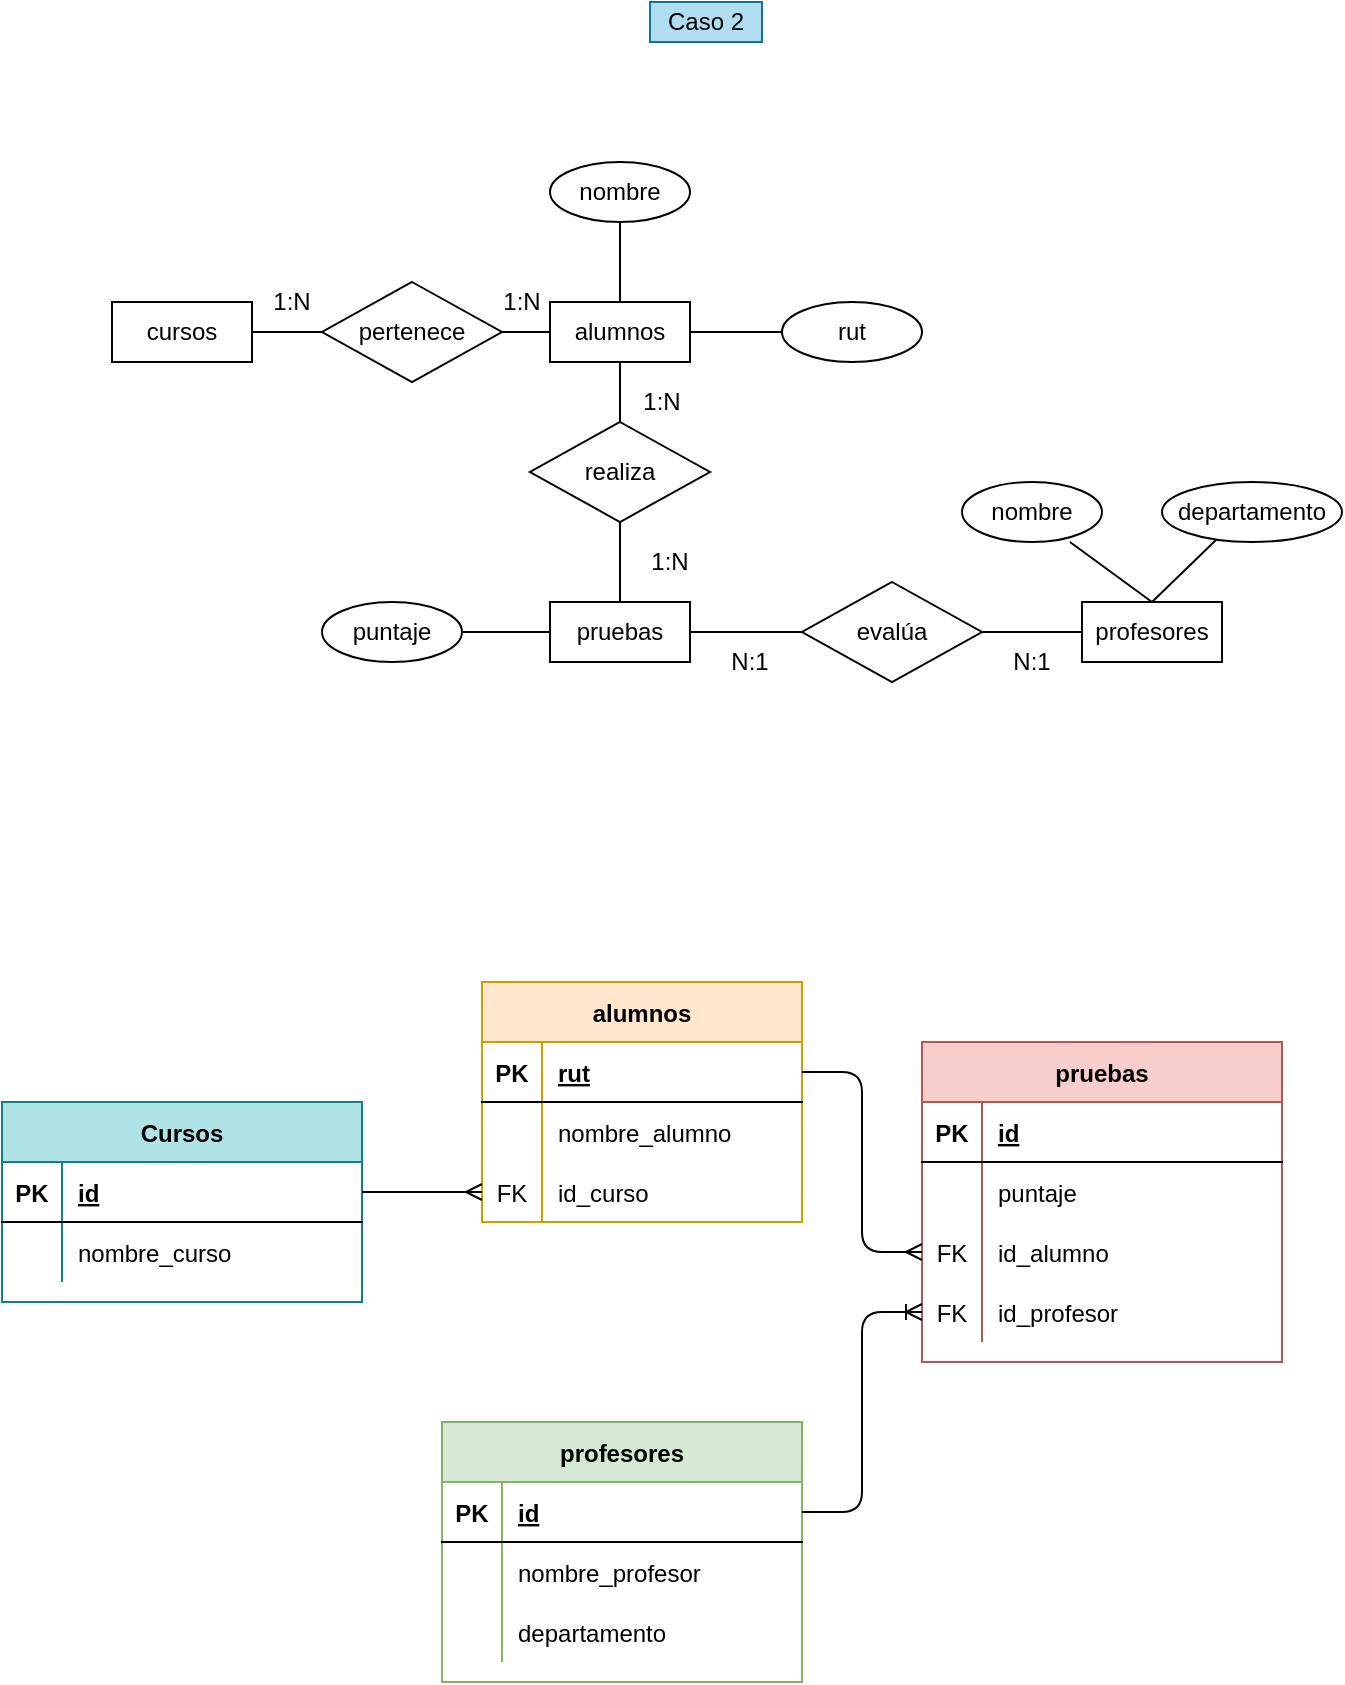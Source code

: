 <mxfile version="14.5.7" type="device"><diagram id="KsaCdI42bRrtRYjtiypa" name="Page-1"><mxGraphModel dx="1422" dy="705" grid="1" gridSize="10" guides="1" tooltips="1" connect="1" arrows="1" fold="1" page="1" pageScale="1" pageWidth="827" pageHeight="1169" math="0" shadow="0"><root><mxCell id="0"/><mxCell id="1" parent="0"/><mxCell id="I9f9iadQ1gRDHW7K-bCq-1" value="alumnos" style="shape=table;startSize=30;container=1;collapsible=1;childLayout=tableLayout;fixedRows=1;rowLines=0;fontStyle=1;align=center;resizeLast=1;fillColor=#ffe6cc;strokeColor=#d79b00;" vertex="1" parent="1"><mxGeometry x="310" y="510" width="160" height="120" as="geometry"/></mxCell><mxCell id="I9f9iadQ1gRDHW7K-bCq-2" value="" style="shape=partialRectangle;collapsible=0;dropTarget=0;pointerEvents=0;fillColor=none;top=0;left=0;bottom=1;right=0;points=[[0,0.5],[1,0.5]];portConstraint=eastwest;" vertex="1" parent="I9f9iadQ1gRDHW7K-bCq-1"><mxGeometry y="30" width="160" height="30" as="geometry"/></mxCell><mxCell id="I9f9iadQ1gRDHW7K-bCq-3" value="PK" style="shape=partialRectangle;connectable=0;fillColor=none;top=0;left=0;bottom=0;right=0;fontStyle=1;overflow=hidden;" vertex="1" parent="I9f9iadQ1gRDHW7K-bCq-2"><mxGeometry width="30" height="30" as="geometry"/></mxCell><mxCell id="I9f9iadQ1gRDHW7K-bCq-4" value="rut" style="shape=partialRectangle;connectable=0;fillColor=none;top=0;left=0;bottom=0;right=0;align=left;spacingLeft=6;fontStyle=5;overflow=hidden;" vertex="1" parent="I9f9iadQ1gRDHW7K-bCq-2"><mxGeometry x="30" width="130" height="30" as="geometry"/></mxCell><mxCell id="I9f9iadQ1gRDHW7K-bCq-5" value="" style="shape=partialRectangle;collapsible=0;dropTarget=0;pointerEvents=0;fillColor=none;top=0;left=0;bottom=0;right=0;points=[[0,0.5],[1,0.5]];portConstraint=eastwest;" vertex="1" parent="I9f9iadQ1gRDHW7K-bCq-1"><mxGeometry y="60" width="160" height="30" as="geometry"/></mxCell><mxCell id="I9f9iadQ1gRDHW7K-bCq-6" value="" style="shape=partialRectangle;connectable=0;fillColor=none;top=0;left=0;bottom=0;right=0;editable=1;overflow=hidden;" vertex="1" parent="I9f9iadQ1gRDHW7K-bCq-5"><mxGeometry width="30" height="30" as="geometry"/></mxCell><mxCell id="I9f9iadQ1gRDHW7K-bCq-7" value="nombre_alumno" style="shape=partialRectangle;connectable=0;fillColor=none;top=0;left=0;bottom=0;right=0;align=left;spacingLeft=6;overflow=hidden;" vertex="1" parent="I9f9iadQ1gRDHW7K-bCq-5"><mxGeometry x="30" width="130" height="30" as="geometry"/></mxCell><mxCell id="I9f9iadQ1gRDHW7K-bCq-76" value="" style="shape=partialRectangle;collapsible=0;dropTarget=0;pointerEvents=0;fillColor=none;top=0;left=0;bottom=0;right=0;points=[[0,0.5],[1,0.5]];portConstraint=eastwest;" vertex="1" parent="I9f9iadQ1gRDHW7K-bCq-1"><mxGeometry y="90" width="160" height="30" as="geometry"/></mxCell><mxCell id="I9f9iadQ1gRDHW7K-bCq-77" value="FK" style="shape=partialRectangle;connectable=0;fillColor=none;top=0;left=0;bottom=0;right=0;editable=1;overflow=hidden;" vertex="1" parent="I9f9iadQ1gRDHW7K-bCq-76"><mxGeometry width="30" height="30" as="geometry"/></mxCell><mxCell id="I9f9iadQ1gRDHW7K-bCq-78" value="id_curso" style="shape=partialRectangle;connectable=0;fillColor=none;top=0;left=0;bottom=0;right=0;align=left;spacingLeft=6;overflow=hidden;" vertex="1" parent="I9f9iadQ1gRDHW7K-bCq-76"><mxGeometry x="30" width="130" height="30" as="geometry"/></mxCell><mxCell id="I9f9iadQ1gRDHW7K-bCq-14" value="pruebas" style="shape=table;startSize=30;container=1;collapsible=1;childLayout=tableLayout;fixedRows=1;rowLines=0;fontStyle=1;align=center;resizeLast=1;fillColor=#f8cecc;strokeColor=#b85450;" vertex="1" parent="1"><mxGeometry x="530" y="540" width="180" height="160" as="geometry"/></mxCell><mxCell id="I9f9iadQ1gRDHW7K-bCq-15" value="" style="shape=partialRectangle;collapsible=0;dropTarget=0;pointerEvents=0;fillColor=none;top=0;left=0;bottom=1;right=0;points=[[0,0.5],[1,0.5]];portConstraint=eastwest;" vertex="1" parent="I9f9iadQ1gRDHW7K-bCq-14"><mxGeometry y="30" width="180" height="30" as="geometry"/></mxCell><mxCell id="I9f9iadQ1gRDHW7K-bCq-16" value="PK" style="shape=partialRectangle;connectable=0;fillColor=none;top=0;left=0;bottom=0;right=0;fontStyle=1;overflow=hidden;" vertex="1" parent="I9f9iadQ1gRDHW7K-bCq-15"><mxGeometry width="30" height="30" as="geometry"/></mxCell><mxCell id="I9f9iadQ1gRDHW7K-bCq-17" value="id" style="shape=partialRectangle;connectable=0;fillColor=none;top=0;left=0;bottom=0;right=0;align=left;spacingLeft=6;fontStyle=5;overflow=hidden;" vertex="1" parent="I9f9iadQ1gRDHW7K-bCq-15"><mxGeometry x="30" width="150" height="30" as="geometry"/></mxCell><mxCell id="I9f9iadQ1gRDHW7K-bCq-18" value="" style="shape=partialRectangle;collapsible=0;dropTarget=0;pointerEvents=0;fillColor=none;top=0;left=0;bottom=0;right=0;points=[[0,0.5],[1,0.5]];portConstraint=eastwest;" vertex="1" parent="I9f9iadQ1gRDHW7K-bCq-14"><mxGeometry y="60" width="180" height="30" as="geometry"/></mxCell><mxCell id="I9f9iadQ1gRDHW7K-bCq-19" value="" style="shape=partialRectangle;connectable=0;fillColor=none;top=0;left=0;bottom=0;right=0;editable=1;overflow=hidden;" vertex="1" parent="I9f9iadQ1gRDHW7K-bCq-18"><mxGeometry width="30" height="30" as="geometry"/></mxCell><mxCell id="I9f9iadQ1gRDHW7K-bCq-20" value="puntaje" style="shape=partialRectangle;connectable=0;fillColor=none;top=0;left=0;bottom=0;right=0;align=left;spacingLeft=6;overflow=hidden;" vertex="1" parent="I9f9iadQ1gRDHW7K-bCq-18"><mxGeometry x="30" width="150" height="30" as="geometry"/></mxCell><mxCell id="I9f9iadQ1gRDHW7K-bCq-57" value="" style="shape=partialRectangle;collapsible=0;dropTarget=0;pointerEvents=0;fillColor=none;top=0;left=0;bottom=0;right=0;points=[[0,0.5],[1,0.5]];portConstraint=eastwest;" vertex="1" parent="I9f9iadQ1gRDHW7K-bCq-14"><mxGeometry y="90" width="180" height="30" as="geometry"/></mxCell><mxCell id="I9f9iadQ1gRDHW7K-bCq-58" value="FK" style="shape=partialRectangle;connectable=0;fillColor=none;top=0;left=0;bottom=0;right=0;editable=1;overflow=hidden;" vertex="1" parent="I9f9iadQ1gRDHW7K-bCq-57"><mxGeometry width="30" height="30" as="geometry"/></mxCell><mxCell id="I9f9iadQ1gRDHW7K-bCq-59" value="id_alumno" style="shape=partialRectangle;connectable=0;fillColor=none;top=0;left=0;bottom=0;right=0;align=left;spacingLeft=6;overflow=hidden;" vertex="1" parent="I9f9iadQ1gRDHW7K-bCq-57"><mxGeometry x="30" width="150" height="30" as="geometry"/></mxCell><mxCell id="I9f9iadQ1gRDHW7K-bCq-60" value="" style="shape=partialRectangle;collapsible=0;dropTarget=0;pointerEvents=0;fillColor=none;top=0;left=0;bottom=0;right=0;points=[[0,0.5],[1,0.5]];portConstraint=eastwest;" vertex="1" parent="I9f9iadQ1gRDHW7K-bCq-14"><mxGeometry y="120" width="180" height="30" as="geometry"/></mxCell><mxCell id="I9f9iadQ1gRDHW7K-bCq-61" value="FK" style="shape=partialRectangle;connectable=0;fillColor=none;top=0;left=0;bottom=0;right=0;editable=1;overflow=hidden;" vertex="1" parent="I9f9iadQ1gRDHW7K-bCq-60"><mxGeometry width="30" height="30" as="geometry"/></mxCell><mxCell id="I9f9iadQ1gRDHW7K-bCq-62" value="id_profesor" style="shape=partialRectangle;connectable=0;fillColor=none;top=0;left=0;bottom=0;right=0;align=left;spacingLeft=6;overflow=hidden;" vertex="1" parent="I9f9iadQ1gRDHW7K-bCq-60"><mxGeometry x="30" width="150" height="30" as="geometry"/></mxCell><mxCell id="I9f9iadQ1gRDHW7K-bCq-44" value="profesores" style="shape=table;startSize=30;container=1;collapsible=1;childLayout=tableLayout;fixedRows=1;rowLines=0;fontStyle=1;align=center;resizeLast=1;fillColor=#d5e8d4;strokeColor=#82b366;" vertex="1" parent="1"><mxGeometry x="290" y="730" width="180" height="130" as="geometry"/></mxCell><mxCell id="I9f9iadQ1gRDHW7K-bCq-45" value="" style="shape=partialRectangle;collapsible=0;dropTarget=0;pointerEvents=0;fillColor=none;top=0;left=0;bottom=1;right=0;points=[[0,0.5],[1,0.5]];portConstraint=eastwest;" vertex="1" parent="I9f9iadQ1gRDHW7K-bCq-44"><mxGeometry y="30" width="180" height="30" as="geometry"/></mxCell><mxCell id="I9f9iadQ1gRDHW7K-bCq-46" value="PK" style="shape=partialRectangle;connectable=0;fillColor=none;top=0;left=0;bottom=0;right=0;fontStyle=1;overflow=hidden;" vertex="1" parent="I9f9iadQ1gRDHW7K-bCq-45"><mxGeometry width="30" height="30" as="geometry"/></mxCell><mxCell id="I9f9iadQ1gRDHW7K-bCq-47" value="id" style="shape=partialRectangle;connectable=0;fillColor=none;top=0;left=0;bottom=0;right=0;align=left;spacingLeft=6;fontStyle=5;overflow=hidden;" vertex="1" parent="I9f9iadQ1gRDHW7K-bCq-45"><mxGeometry x="30" width="150" height="30" as="geometry"/></mxCell><mxCell id="I9f9iadQ1gRDHW7K-bCq-48" value="" style="shape=partialRectangle;collapsible=0;dropTarget=0;pointerEvents=0;fillColor=none;top=0;left=0;bottom=0;right=0;points=[[0,0.5],[1,0.5]];portConstraint=eastwest;" vertex="1" parent="I9f9iadQ1gRDHW7K-bCq-44"><mxGeometry y="60" width="180" height="30" as="geometry"/></mxCell><mxCell id="I9f9iadQ1gRDHW7K-bCq-49" value="" style="shape=partialRectangle;connectable=0;fillColor=none;top=0;left=0;bottom=0;right=0;editable=1;overflow=hidden;" vertex="1" parent="I9f9iadQ1gRDHW7K-bCq-48"><mxGeometry width="30" height="30" as="geometry"/></mxCell><mxCell id="I9f9iadQ1gRDHW7K-bCq-50" value="nombre_profesor" style="shape=partialRectangle;connectable=0;fillColor=none;top=0;left=0;bottom=0;right=0;align=left;spacingLeft=6;overflow=hidden;" vertex="1" parent="I9f9iadQ1gRDHW7K-bCq-48"><mxGeometry x="30" width="150" height="30" as="geometry"/></mxCell><mxCell id="I9f9iadQ1gRDHW7K-bCq-51" value="" style="shape=partialRectangle;collapsible=0;dropTarget=0;pointerEvents=0;fillColor=none;top=0;left=0;bottom=0;right=0;points=[[0,0.5],[1,0.5]];portConstraint=eastwest;" vertex="1" parent="I9f9iadQ1gRDHW7K-bCq-44"><mxGeometry y="90" width="180" height="30" as="geometry"/></mxCell><mxCell id="I9f9iadQ1gRDHW7K-bCq-52" value="" style="shape=partialRectangle;connectable=0;fillColor=none;top=0;left=0;bottom=0;right=0;editable=1;overflow=hidden;" vertex="1" parent="I9f9iadQ1gRDHW7K-bCq-51"><mxGeometry width="30" height="30" as="geometry"/></mxCell><mxCell id="I9f9iadQ1gRDHW7K-bCq-53" value="departamento" style="shape=partialRectangle;connectable=0;fillColor=none;top=0;left=0;bottom=0;right=0;align=left;spacingLeft=6;overflow=hidden;" vertex="1" parent="I9f9iadQ1gRDHW7K-bCq-51"><mxGeometry x="30" width="150" height="30" as="geometry"/></mxCell><mxCell id="I9f9iadQ1gRDHW7K-bCq-63" value="Cursos" style="shape=table;startSize=30;container=1;collapsible=1;childLayout=tableLayout;fixedRows=1;rowLines=0;fontStyle=1;align=center;resizeLast=1;fillColor=#b0e3e6;strokeColor=#0e8088;" vertex="1" parent="1"><mxGeometry x="70" y="570" width="180" height="100" as="geometry"/></mxCell><mxCell id="I9f9iadQ1gRDHW7K-bCq-64" value="" style="shape=partialRectangle;collapsible=0;dropTarget=0;pointerEvents=0;fillColor=none;top=0;left=0;bottom=1;right=0;points=[[0,0.5],[1,0.5]];portConstraint=eastwest;" vertex="1" parent="I9f9iadQ1gRDHW7K-bCq-63"><mxGeometry y="30" width="180" height="30" as="geometry"/></mxCell><mxCell id="I9f9iadQ1gRDHW7K-bCq-65" value="PK" style="shape=partialRectangle;connectable=0;fillColor=none;top=0;left=0;bottom=0;right=0;fontStyle=1;overflow=hidden;" vertex="1" parent="I9f9iadQ1gRDHW7K-bCq-64"><mxGeometry width="30" height="30" as="geometry"/></mxCell><mxCell id="I9f9iadQ1gRDHW7K-bCq-66" value="id" style="shape=partialRectangle;connectable=0;fillColor=none;top=0;left=0;bottom=0;right=0;align=left;spacingLeft=6;fontStyle=5;overflow=hidden;" vertex="1" parent="I9f9iadQ1gRDHW7K-bCq-64"><mxGeometry x="30" width="150" height="30" as="geometry"/></mxCell><mxCell id="I9f9iadQ1gRDHW7K-bCq-67" value="" style="shape=partialRectangle;collapsible=0;dropTarget=0;pointerEvents=0;fillColor=none;top=0;left=0;bottom=0;right=0;points=[[0,0.5],[1,0.5]];portConstraint=eastwest;" vertex="1" parent="I9f9iadQ1gRDHW7K-bCq-63"><mxGeometry y="60" width="180" height="30" as="geometry"/></mxCell><mxCell id="I9f9iadQ1gRDHW7K-bCq-68" value="" style="shape=partialRectangle;connectable=0;fillColor=none;top=0;left=0;bottom=0;right=0;editable=1;overflow=hidden;" vertex="1" parent="I9f9iadQ1gRDHW7K-bCq-67"><mxGeometry width="30" height="30" as="geometry"/></mxCell><mxCell id="I9f9iadQ1gRDHW7K-bCq-69" value="nombre_curso" style="shape=partialRectangle;connectable=0;fillColor=none;top=0;left=0;bottom=0;right=0;align=left;spacingLeft=6;overflow=hidden;" vertex="1" parent="I9f9iadQ1gRDHW7K-bCq-67"><mxGeometry x="30" width="150" height="30" as="geometry"/></mxCell><mxCell id="I9f9iadQ1gRDHW7K-bCq-83" value="" style="edgeStyle=entityRelationEdgeStyle;fontSize=12;html=1;endArrow=ERoneToMany;exitX=1;exitY=0.5;exitDx=0;exitDy=0;entryX=0;entryY=0.5;entryDx=0;entryDy=0;" edge="1" parent="1" source="I9f9iadQ1gRDHW7K-bCq-45" target="I9f9iadQ1gRDHW7K-bCq-60"><mxGeometry width="100" height="100" relative="1" as="geometry"><mxPoint x="610" y="710" as="sourcePoint"/><mxPoint x="460" y="610" as="targetPoint"/></mxGeometry></mxCell><mxCell id="I9f9iadQ1gRDHW7K-bCq-84" value="" style="edgeStyle=entityRelationEdgeStyle;fontSize=12;html=1;endArrow=ERmany;exitX=1;exitY=0.5;exitDx=0;exitDy=0;entryX=0;entryY=0.5;entryDx=0;entryDy=0;" edge="1" parent="1" source="I9f9iadQ1gRDHW7K-bCq-2" target="I9f9iadQ1gRDHW7K-bCq-57"><mxGeometry width="100" height="100" relative="1" as="geometry"><mxPoint x="360" y="710" as="sourcePoint"/><mxPoint x="460" y="610" as="targetPoint"/></mxGeometry></mxCell><mxCell id="I9f9iadQ1gRDHW7K-bCq-85" value="" style="edgeStyle=entityRelationEdgeStyle;fontSize=12;html=1;endArrow=ERmany;exitX=1;exitY=0.5;exitDx=0;exitDy=0;entryX=0;entryY=0.5;entryDx=0;entryDy=0;" edge="1" parent="1" source="I9f9iadQ1gRDHW7K-bCq-64" target="I9f9iadQ1gRDHW7K-bCq-76"><mxGeometry width="100" height="100" relative="1" as="geometry"><mxPoint x="360" y="710" as="sourcePoint"/><mxPoint x="460" y="610" as="targetPoint"/></mxGeometry></mxCell><mxCell id="I9f9iadQ1gRDHW7K-bCq-86" value="alumnos" style="rounded=0;whiteSpace=wrap;html=1;" vertex="1" parent="1"><mxGeometry x="344" y="170" width="70" height="30" as="geometry"/></mxCell><mxCell id="I9f9iadQ1gRDHW7K-bCq-87" value="pruebas" style="rounded=0;whiteSpace=wrap;html=1;" vertex="1" parent="1"><mxGeometry x="344" y="320" width="70" height="30" as="geometry"/></mxCell><mxCell id="I9f9iadQ1gRDHW7K-bCq-88" value="profesores" style="rounded=0;whiteSpace=wrap;html=1;" vertex="1" parent="1"><mxGeometry x="610" y="320" width="70" height="30" as="geometry"/></mxCell><mxCell id="I9f9iadQ1gRDHW7K-bCq-89" value="cursos" style="rounded=0;whiteSpace=wrap;html=1;" vertex="1" parent="1"><mxGeometry x="125" y="170" width="70" height="30" as="geometry"/></mxCell><mxCell id="I9f9iadQ1gRDHW7K-bCq-90" value="pertenece" style="rhombus;whiteSpace=wrap;html=1;" vertex="1" parent="1"><mxGeometry x="230" y="160" width="90" height="50" as="geometry"/></mxCell><mxCell id="I9f9iadQ1gRDHW7K-bCq-91" value="evalúa" style="rhombus;whiteSpace=wrap;html=1;" vertex="1" parent="1"><mxGeometry x="470" y="310" width="90" height="50" as="geometry"/></mxCell><mxCell id="I9f9iadQ1gRDHW7K-bCq-92" value="realiza" style="rhombus;whiteSpace=wrap;html=1;" vertex="1" parent="1"><mxGeometry x="334" y="230" width="90" height="50" as="geometry"/></mxCell><mxCell id="I9f9iadQ1gRDHW7K-bCq-93" value="Caso 2" style="text;html=1;strokeColor=#10739e;fillColor=#b1ddf0;align=center;verticalAlign=middle;whiteSpace=wrap;rounded=0;" vertex="1" parent="1"><mxGeometry x="394" y="20" width="56" height="20" as="geometry"/></mxCell><mxCell id="I9f9iadQ1gRDHW7K-bCq-94" value="nombre" style="ellipse;whiteSpace=wrap;html=1;" vertex="1" parent="1"><mxGeometry x="344" y="100" width="70" height="30" as="geometry"/></mxCell><mxCell id="I9f9iadQ1gRDHW7K-bCq-95" value="rut" style="ellipse;whiteSpace=wrap;html=1;" vertex="1" parent="1"><mxGeometry x="460" y="170" width="70" height="30" as="geometry"/></mxCell><mxCell id="I9f9iadQ1gRDHW7K-bCq-96" value="puntaje" style="ellipse;whiteSpace=wrap;html=1;" vertex="1" parent="1"><mxGeometry x="230" y="320" width="70" height="30" as="geometry"/></mxCell><mxCell id="I9f9iadQ1gRDHW7K-bCq-97" value="nombre" style="ellipse;whiteSpace=wrap;html=1;" vertex="1" parent="1"><mxGeometry x="550" y="260" width="70" height="30" as="geometry"/></mxCell><mxCell id="I9f9iadQ1gRDHW7K-bCq-98" value="departamento" style="ellipse;whiteSpace=wrap;html=1;" vertex="1" parent="1"><mxGeometry x="650" y="260" width="90" height="30" as="geometry"/></mxCell><mxCell id="I9f9iadQ1gRDHW7K-bCq-99" value="" style="endArrow=none;html=1;exitX=1;exitY=0.5;exitDx=0;exitDy=0;entryX=0;entryY=0.5;entryDx=0;entryDy=0;" edge="1" parent="1" source="I9f9iadQ1gRDHW7K-bCq-89" target="I9f9iadQ1gRDHW7K-bCq-90"><mxGeometry width="50" height="50" relative="1" as="geometry"><mxPoint x="390" y="380" as="sourcePoint"/><mxPoint x="440" y="330" as="targetPoint"/></mxGeometry></mxCell><mxCell id="I9f9iadQ1gRDHW7K-bCq-100" value="" style="endArrow=none;html=1;exitX=0;exitY=0.5;exitDx=0;exitDy=0;entryX=1;entryY=0.5;entryDx=0;entryDy=0;" edge="1" parent="1" source="I9f9iadQ1gRDHW7K-bCq-86" target="I9f9iadQ1gRDHW7K-bCq-90"><mxGeometry width="50" height="50" relative="1" as="geometry"><mxPoint x="205" y="195" as="sourcePoint"/><mxPoint x="240" y="195" as="targetPoint"/></mxGeometry></mxCell><mxCell id="I9f9iadQ1gRDHW7K-bCq-101" value="" style="endArrow=none;html=1;exitX=0.5;exitY=0;exitDx=0;exitDy=0;entryX=0.5;entryY=1;entryDx=0;entryDy=0;" edge="1" parent="1" source="I9f9iadQ1gRDHW7K-bCq-86" target="I9f9iadQ1gRDHW7K-bCq-94"><mxGeometry width="50" height="50" relative="1" as="geometry"><mxPoint x="354" y="195" as="sourcePoint"/><mxPoint x="330" y="195" as="targetPoint"/></mxGeometry></mxCell><mxCell id="I9f9iadQ1gRDHW7K-bCq-102" value="" style="endArrow=none;html=1;exitX=1;exitY=0.5;exitDx=0;exitDy=0;entryX=0;entryY=0.5;entryDx=0;entryDy=0;" edge="1" parent="1" source="I9f9iadQ1gRDHW7K-bCq-86" target="I9f9iadQ1gRDHW7K-bCq-95"><mxGeometry width="50" height="50" relative="1" as="geometry"><mxPoint x="389" y="180" as="sourcePoint"/><mxPoint x="389" y="140" as="targetPoint"/></mxGeometry></mxCell><mxCell id="I9f9iadQ1gRDHW7K-bCq-103" value="" style="endArrow=none;html=1;exitX=0.5;exitY=1;exitDx=0;exitDy=0;entryX=0.5;entryY=0;entryDx=0;entryDy=0;" edge="1" parent="1" source="I9f9iadQ1gRDHW7K-bCq-86" target="I9f9iadQ1gRDHW7K-bCq-92"><mxGeometry width="50" height="50" relative="1" as="geometry"><mxPoint x="389" y="180" as="sourcePoint"/><mxPoint x="389" y="140" as="targetPoint"/></mxGeometry></mxCell><mxCell id="I9f9iadQ1gRDHW7K-bCq-104" value="" style="endArrow=none;html=1;exitX=0.5;exitY=0;exitDx=0;exitDy=0;entryX=0.5;entryY=1;entryDx=0;entryDy=0;" edge="1" parent="1" source="I9f9iadQ1gRDHW7K-bCq-87" target="I9f9iadQ1gRDHW7K-bCq-92"><mxGeometry width="50" height="50" relative="1" as="geometry"><mxPoint x="389" y="210" as="sourcePoint"/><mxPoint x="389" y="240" as="targetPoint"/></mxGeometry></mxCell><mxCell id="I9f9iadQ1gRDHW7K-bCq-105" value="" style="endArrow=none;html=1;exitX=0;exitY=0.5;exitDx=0;exitDy=0;entryX=1;entryY=0.5;entryDx=0;entryDy=0;" edge="1" parent="1" source="I9f9iadQ1gRDHW7K-bCq-87" target="I9f9iadQ1gRDHW7K-bCq-96"><mxGeometry width="50" height="50" relative="1" as="geometry"><mxPoint x="205" y="195" as="sourcePoint"/><mxPoint x="240" y="195" as="targetPoint"/></mxGeometry></mxCell><mxCell id="I9f9iadQ1gRDHW7K-bCq-106" value="" style="endArrow=none;html=1;exitX=1;exitY=0.5;exitDx=0;exitDy=0;entryX=0;entryY=0.5;entryDx=0;entryDy=0;" edge="1" parent="1" source="I9f9iadQ1gRDHW7K-bCq-87" target="I9f9iadQ1gRDHW7K-bCq-91"><mxGeometry width="50" height="50" relative="1" as="geometry"><mxPoint x="354" y="345" as="sourcePoint"/><mxPoint x="310" y="345" as="targetPoint"/></mxGeometry></mxCell><mxCell id="I9f9iadQ1gRDHW7K-bCq-107" value="" style="endArrow=none;html=1;exitX=0;exitY=0.5;exitDx=0;exitDy=0;entryX=1;entryY=0.5;entryDx=0;entryDy=0;" edge="1" parent="1" source="I9f9iadQ1gRDHW7K-bCq-88" target="I9f9iadQ1gRDHW7K-bCq-91"><mxGeometry width="50" height="50" relative="1" as="geometry"><mxPoint x="424" y="345" as="sourcePoint"/><mxPoint x="480" y="345" as="targetPoint"/></mxGeometry></mxCell><mxCell id="I9f9iadQ1gRDHW7K-bCq-108" value="" style="endArrow=none;html=1;exitX=0.771;exitY=1;exitDx=0;exitDy=0;entryX=0.5;entryY=0;entryDx=0;entryDy=0;exitPerimeter=0;" edge="1" parent="1" source="I9f9iadQ1gRDHW7K-bCq-97" target="I9f9iadQ1gRDHW7K-bCq-88"><mxGeometry width="50" height="50" relative="1" as="geometry"><mxPoint x="389" y="210" as="sourcePoint"/><mxPoint x="389" y="240" as="targetPoint"/></mxGeometry></mxCell><mxCell id="I9f9iadQ1gRDHW7K-bCq-109" value="" style="endArrow=none;html=1;exitX=0.3;exitY=0.967;exitDx=0;exitDy=0;entryX=0.5;entryY=0;entryDx=0;entryDy=0;exitPerimeter=0;" edge="1" parent="1" source="I9f9iadQ1gRDHW7K-bCq-98" target="I9f9iadQ1gRDHW7K-bCq-88"><mxGeometry width="50" height="50" relative="1" as="geometry"><mxPoint x="613.97" y="300" as="sourcePoint"/><mxPoint x="655" y="330" as="targetPoint"/></mxGeometry></mxCell><mxCell id="I9f9iadQ1gRDHW7K-bCq-110" value="1:N" style="text;html=1;strokeColor=none;fillColor=none;align=center;verticalAlign=middle;whiteSpace=wrap;rounded=0;" vertex="1" parent="1"><mxGeometry x="195" y="160" width="40" height="20" as="geometry"/></mxCell><mxCell id="I9f9iadQ1gRDHW7K-bCq-111" value="1:N" style="text;html=1;strokeColor=none;fillColor=none;align=center;verticalAlign=middle;whiteSpace=wrap;rounded=0;" vertex="1" parent="1"><mxGeometry x="310" y="160" width="40" height="20" as="geometry"/></mxCell><mxCell id="I9f9iadQ1gRDHW7K-bCq-112" value="1:N" style="text;html=1;strokeColor=none;fillColor=none;align=center;verticalAlign=middle;whiteSpace=wrap;rounded=0;" vertex="1" parent="1"><mxGeometry x="380" y="210" width="40" height="20" as="geometry"/></mxCell><mxCell id="I9f9iadQ1gRDHW7K-bCq-113" value="1:N" style="text;html=1;strokeColor=none;fillColor=none;align=center;verticalAlign=middle;whiteSpace=wrap;rounded=0;" vertex="1" parent="1"><mxGeometry x="384" y="290" width="40" height="20" as="geometry"/></mxCell><mxCell id="I9f9iadQ1gRDHW7K-bCq-114" value="N:1" style="text;html=1;strokeColor=none;fillColor=none;align=center;verticalAlign=middle;whiteSpace=wrap;rounded=0;" vertex="1" parent="1"><mxGeometry x="424" y="340" width="40" height="20" as="geometry"/></mxCell><mxCell id="I9f9iadQ1gRDHW7K-bCq-115" value="N:1" style="text;html=1;strokeColor=none;fillColor=none;align=center;verticalAlign=middle;whiteSpace=wrap;rounded=0;" vertex="1" parent="1"><mxGeometry x="565" y="340" width="40" height="20" as="geometry"/></mxCell></root></mxGraphModel></diagram></mxfile>